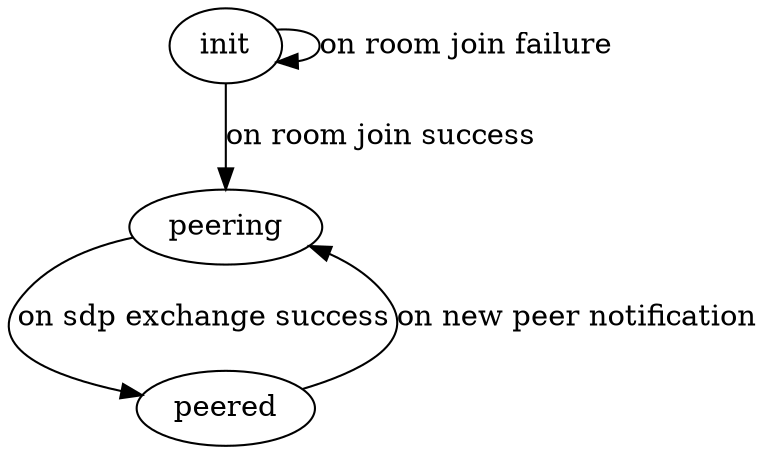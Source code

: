 digraph signaling {
  init -> init [label="on room join failure"];
  init -> peering [label="on room join success"];
  peering -> peered [label="on sdp exchange success"];
  peered -> peering [label="on new peer notification"];
}
